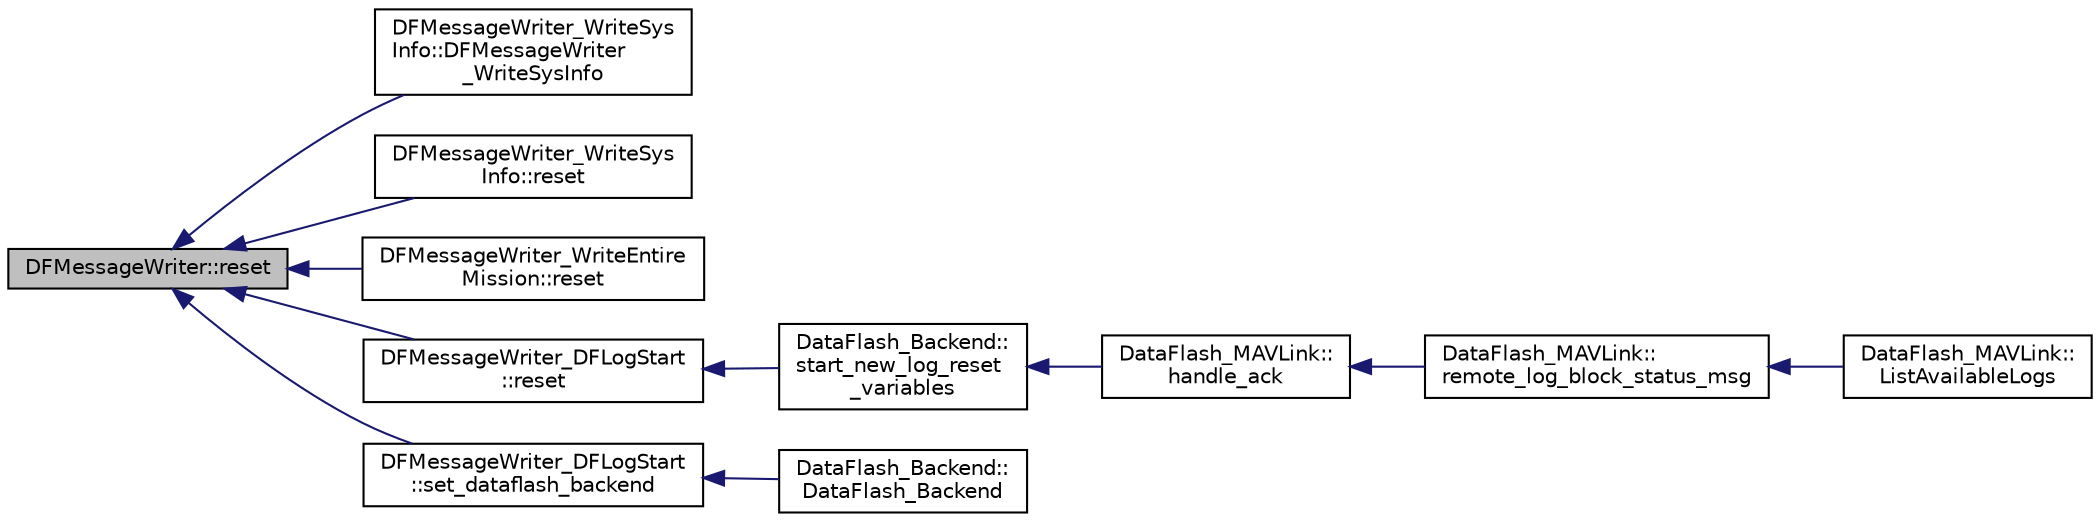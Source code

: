 digraph "DFMessageWriter::reset"
{
 // INTERACTIVE_SVG=YES
  edge [fontname="Helvetica",fontsize="10",labelfontname="Helvetica",labelfontsize="10"];
  node [fontname="Helvetica",fontsize="10",shape=record];
  rankdir="LR";
  Node1 [label="DFMessageWriter::reset",height=0.2,width=0.4,color="black", fillcolor="grey75", style="filled", fontcolor="black"];
  Node1 -> Node2 [dir="back",color="midnightblue",fontsize="10",style="solid",fontname="Helvetica"];
  Node2 [label="DFMessageWriter_WriteSys\lInfo::DFMessageWriter\l_WriteSysInfo",height=0.2,width=0.4,color="black", fillcolor="white", style="filled",URL="$classDFMessageWriter__WriteSysInfo.html#a7d0201a4b85e25b77b77d4149079c3ae"];
  Node1 -> Node3 [dir="back",color="midnightblue",fontsize="10",style="solid",fontname="Helvetica"];
  Node3 [label="DFMessageWriter_WriteSys\lInfo::reset",height=0.2,width=0.4,color="black", fillcolor="white", style="filled",URL="$classDFMessageWriter__WriteSysInfo.html#ac0611dec2227deff4927ffa51089d79c"];
  Node1 -> Node4 [dir="back",color="midnightblue",fontsize="10",style="solid",fontname="Helvetica"];
  Node4 [label="DFMessageWriter_WriteEntire\lMission::reset",height=0.2,width=0.4,color="black", fillcolor="white", style="filled",URL="$classDFMessageWriter__WriteEntireMission.html#aa91680967fb86ffb09b3169f23bb0496"];
  Node1 -> Node5 [dir="back",color="midnightblue",fontsize="10",style="solid",fontname="Helvetica"];
  Node5 [label="DFMessageWriter_DFLogStart\l::reset",height=0.2,width=0.4,color="black", fillcolor="white", style="filled",URL="$classDFMessageWriter__DFLogStart.html#a298284c23dd9bb5f2010169d9fe3dc72"];
  Node5 -> Node6 [dir="back",color="midnightblue",fontsize="10",style="solid",fontname="Helvetica"];
  Node6 [label="DataFlash_Backend::\lstart_new_log_reset\l_variables",height=0.2,width=0.4,color="black", fillcolor="white", style="filled",URL="$classDataFlash__Backend.html#a3034ef515eb6dd07587fa2e6ab7e3433"];
  Node6 -> Node7 [dir="back",color="midnightblue",fontsize="10",style="solid",fontname="Helvetica"];
  Node7 [label="DataFlash_MAVLink::\lhandle_ack",height=0.2,width=0.4,color="black", fillcolor="white", style="filled",URL="$classDataFlash__MAVLink.html#ad85131f72fab0573d64700073517387f"];
  Node7 -> Node8 [dir="back",color="midnightblue",fontsize="10",style="solid",fontname="Helvetica"];
  Node8 [label="DataFlash_MAVLink::\lremote_log_block_status_msg",height=0.2,width=0.4,color="black", fillcolor="white", style="filled",URL="$classDataFlash__MAVLink.html#a45f08a678d9915f37d98b8c356c0ccba"];
  Node8 -> Node9 [dir="back",color="midnightblue",fontsize="10",style="solid",fontname="Helvetica"];
  Node9 [label="DataFlash_MAVLink::\lListAvailableLogs",height=0.2,width=0.4,color="black", fillcolor="white", style="filled",URL="$classDataFlash__MAVLink.html#a7ce5650e9a386a430ca3ba71c7f733f2"];
  Node1 -> Node10 [dir="back",color="midnightblue",fontsize="10",style="solid",fontname="Helvetica"];
  Node10 [label="DFMessageWriter_DFLogStart\l::set_dataflash_backend",height=0.2,width=0.4,color="black", fillcolor="white", style="filled",URL="$classDFMessageWriter__DFLogStart.html#abe77be10e525850afe71cfe751932f8d"];
  Node10 -> Node11 [dir="back",color="midnightblue",fontsize="10",style="solid",fontname="Helvetica"];
  Node11 [label="DataFlash_Backend::\lDataFlash_Backend",height=0.2,width=0.4,color="black", fillcolor="white", style="filled",URL="$classDataFlash__Backend.html#a4c842df1ebe627b59665f4c837922af3"];
}
